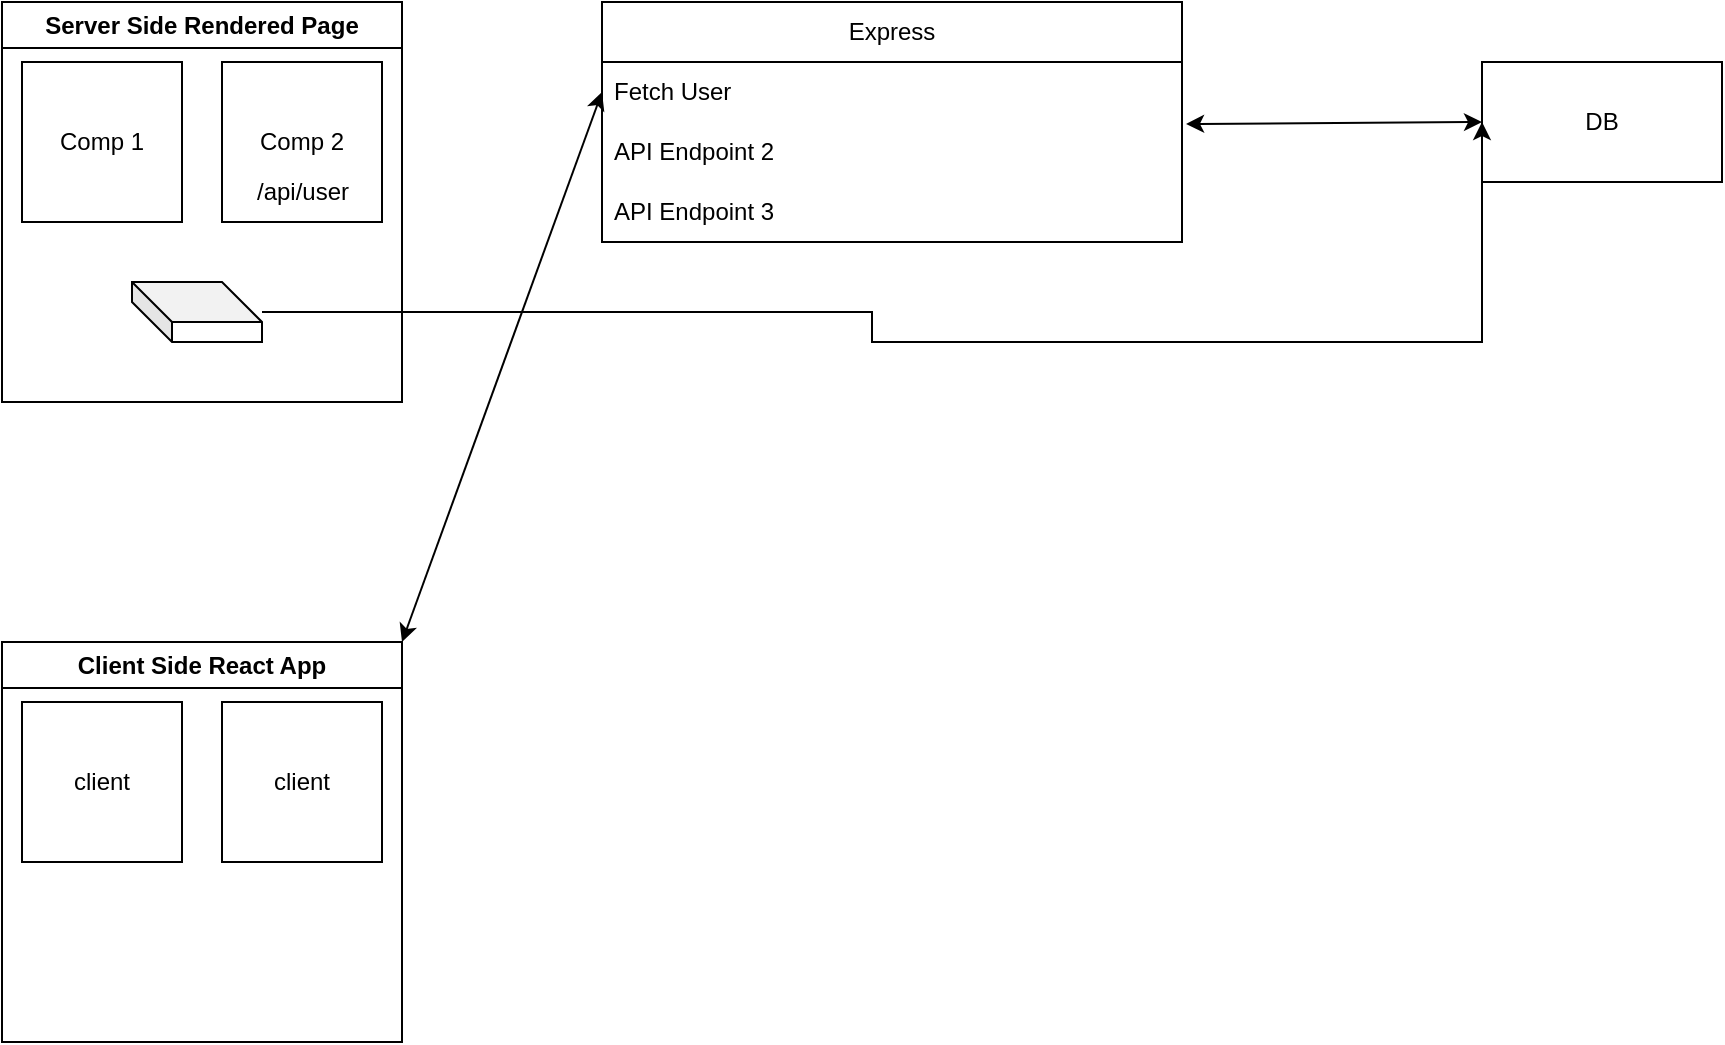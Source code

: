 <mxfile version="22.1.7" type="github">
  <diagram name="페이지-1" id="bix2LDC9CJ0GxeMOETf7">
    <mxGraphModel dx="1582" dy="558" grid="1" gridSize="10" guides="1" tooltips="1" connect="1" arrows="1" fold="1" page="1" pageScale="1" pageWidth="827" pageHeight="1169" math="0" shadow="0">
      <root>
        <mxCell id="0" />
        <mxCell id="1" parent="0" />
        <mxCell id="JHxaeRWLHT2fImwFawhe-1" value="Server Side Rendered Page" style="swimlane;whiteSpace=wrap;html=1;" vertex="1" parent="1">
          <mxGeometry x="-200" y="100" width="200" height="200" as="geometry" />
        </mxCell>
        <mxCell id="JHxaeRWLHT2fImwFawhe-2" value="Comp 1" style="whiteSpace=wrap;html=1;aspect=fixed;" vertex="1" parent="JHxaeRWLHT2fImwFawhe-1">
          <mxGeometry x="10" y="30" width="80" height="80" as="geometry" />
        </mxCell>
        <mxCell id="JHxaeRWLHT2fImwFawhe-5" value="Comp 2" style="whiteSpace=wrap;html=1;aspect=fixed;" vertex="1" parent="JHxaeRWLHT2fImwFawhe-1">
          <mxGeometry x="110" y="30" width="80" height="80" as="geometry" />
        </mxCell>
        <mxCell id="JHxaeRWLHT2fImwFawhe-20" value="/api/user" style="text;html=1;align=center;verticalAlign=middle;resizable=0;points=[];autosize=1;strokeColor=none;fillColor=none;" vertex="1" parent="JHxaeRWLHT2fImwFawhe-1">
          <mxGeometry x="115" y="80" width="70" height="30" as="geometry" />
        </mxCell>
        <mxCell id="JHxaeRWLHT2fImwFawhe-21" value="" style="shape=cube;whiteSpace=wrap;html=1;boundedLbl=1;backgroundOutline=1;darkOpacity=0.05;darkOpacity2=0.1;" vertex="1" parent="JHxaeRWLHT2fImwFawhe-1">
          <mxGeometry x="65" y="140" width="65" height="30" as="geometry" />
        </mxCell>
        <mxCell id="JHxaeRWLHT2fImwFawhe-7" value="Express" style="swimlane;fontStyle=0;childLayout=stackLayout;horizontal=1;startSize=30;horizontalStack=0;resizeParent=1;resizeParentMax=0;resizeLast=0;collapsible=1;marginBottom=0;whiteSpace=wrap;html=1;" vertex="1" parent="1">
          <mxGeometry x="100" y="100" width="290" height="120" as="geometry" />
        </mxCell>
        <mxCell id="JHxaeRWLHT2fImwFawhe-8" value="Fetch User" style="text;strokeColor=none;fillColor=none;align=left;verticalAlign=middle;spacingLeft=4;spacingRight=4;overflow=hidden;points=[[0,0.5],[1,0.5]];portConstraint=eastwest;rotatable=0;whiteSpace=wrap;html=1;" vertex="1" parent="JHxaeRWLHT2fImwFawhe-7">
          <mxGeometry y="30" width="290" height="30" as="geometry" />
        </mxCell>
        <mxCell id="JHxaeRWLHT2fImwFawhe-9" value="API Endpoint 2" style="text;strokeColor=none;fillColor=none;align=left;verticalAlign=middle;spacingLeft=4;spacingRight=4;overflow=hidden;points=[[0,0.5],[1,0.5]];portConstraint=eastwest;rotatable=0;whiteSpace=wrap;html=1;" vertex="1" parent="JHxaeRWLHT2fImwFawhe-7">
          <mxGeometry y="60" width="290" height="30" as="geometry" />
        </mxCell>
        <mxCell id="JHxaeRWLHT2fImwFawhe-10" value="API Endpoint 3" style="text;strokeColor=none;fillColor=none;align=left;verticalAlign=middle;spacingLeft=4;spacingRight=4;overflow=hidden;points=[[0,0.5],[1,0.5]];portConstraint=eastwest;rotatable=0;whiteSpace=wrap;html=1;" vertex="1" parent="JHxaeRWLHT2fImwFawhe-7">
          <mxGeometry y="90" width="290" height="30" as="geometry" />
        </mxCell>
        <mxCell id="JHxaeRWLHT2fImwFawhe-11" value="Client Side React App" style="swimlane;whiteSpace=wrap;html=1;" vertex="1" parent="1">
          <mxGeometry x="-200" y="420" width="200" height="200" as="geometry" />
        </mxCell>
        <mxCell id="JHxaeRWLHT2fImwFawhe-12" value="client" style="whiteSpace=wrap;html=1;aspect=fixed;" vertex="1" parent="JHxaeRWLHT2fImwFawhe-11">
          <mxGeometry x="10" y="30" width="80" height="80" as="geometry" />
        </mxCell>
        <mxCell id="JHxaeRWLHT2fImwFawhe-13" value="client" style="whiteSpace=wrap;html=1;aspect=fixed;" vertex="1" parent="JHxaeRWLHT2fImwFawhe-11">
          <mxGeometry x="110" y="30" width="80" height="80" as="geometry" />
        </mxCell>
        <mxCell id="JHxaeRWLHT2fImwFawhe-14" value="" style="endArrow=classic;startArrow=classic;html=1;rounded=0;exitX=1;exitY=0;exitDx=0;exitDy=0;entryX=0;entryY=0.5;entryDx=0;entryDy=0;" edge="1" parent="1" source="JHxaeRWLHT2fImwFawhe-11" target="JHxaeRWLHT2fImwFawhe-8">
          <mxGeometry width="50" height="50" relative="1" as="geometry">
            <mxPoint x="50" y="320" as="sourcePoint" />
            <mxPoint x="100" y="270" as="targetPoint" />
          </mxGeometry>
        </mxCell>
        <mxCell id="JHxaeRWLHT2fImwFawhe-16" value="DB" style="rounded=0;whiteSpace=wrap;html=1;" vertex="1" parent="1">
          <mxGeometry x="540" y="130" width="120" height="60" as="geometry" />
        </mxCell>
        <mxCell id="JHxaeRWLHT2fImwFawhe-18" value="" style="endArrow=classic;startArrow=classic;html=1;rounded=0;entryX=0;entryY=0.5;entryDx=0;entryDy=0;exitX=1.007;exitY=0.033;exitDx=0;exitDy=0;exitPerimeter=0;" edge="1" parent="1" source="JHxaeRWLHT2fImwFawhe-9" target="JHxaeRWLHT2fImwFawhe-16">
          <mxGeometry width="50" height="50" relative="1" as="geometry">
            <mxPoint x="440" y="180" as="sourcePoint" />
            <mxPoint x="490" y="130" as="targetPoint" />
          </mxGeometry>
        </mxCell>
        <mxCell id="JHxaeRWLHT2fImwFawhe-22" style="edgeStyle=orthogonalEdgeStyle;rounded=0;orthogonalLoop=1;jettySize=auto;html=1;entryX=0;entryY=0.5;entryDx=0;entryDy=0;" edge="1" parent="1" source="JHxaeRWLHT2fImwFawhe-21" target="JHxaeRWLHT2fImwFawhe-16">
          <mxGeometry relative="1" as="geometry">
            <mxPoint x="480" y="220" as="targetPoint" />
            <Array as="points">
              <mxPoint x="235" y="255" />
              <mxPoint x="235" y="270" />
              <mxPoint x="540" y="270" />
            </Array>
          </mxGeometry>
        </mxCell>
      </root>
    </mxGraphModel>
  </diagram>
</mxfile>
